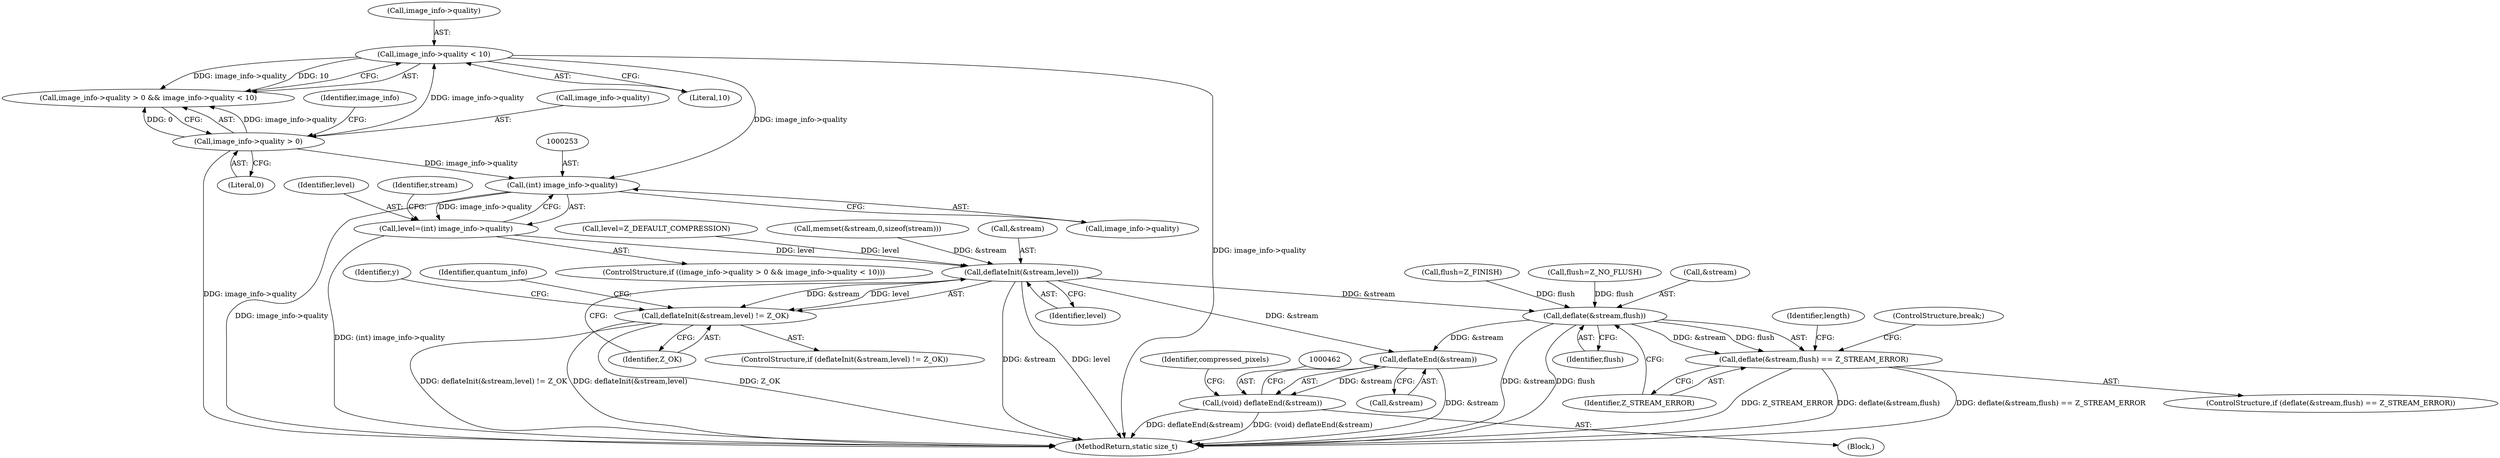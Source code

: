digraph "0_ImageMagick_8a43abefb38c5e29138e1c9c515b313363541c06@pointer" {
"1000252" [label="(Call,(int) image_info->quality)"];
"1000245" [label="(Call,image_info->quality < 10)"];
"1000240" [label="(Call,image_info->quality > 0)"];
"1000250" [label="(Call,level=(int) image_info->quality)"];
"1000259" [label="(Call,deflateInit(&stream,level))"];
"1000258" [label="(Call,deflateInit(&stream,level) != Z_OK)"];
"1000419" [label="(Call,deflate(&stream,flush))"];
"1000418" [label="(Call,deflate(&stream,flush) == Z_STREAM_ERROR)"];
"1000463" [label="(Call,deflateEnd(&stream))"];
"1000461" [label="(Call,(void) deflateEnd(&stream))"];
"1000239" [label="(Call,image_info->quality > 0 && image_info->quality < 10)"];
"1000420" [label="(Call,&stream)"];
"1000426" [label="(Identifier,length)"];
"1000235" [label="(Call,level=Z_DEFAULT_COMPRESSION)"];
"1000464" [label="(Call,&stream)"];
"1000251" [label="(Identifier,level)"];
"1000259" [label="(Call,deflateInit(&stream,level))"];
"1000418" [label="(Call,deflate(&stream,flush) == Z_STREAM_ERROR)"];
"1000244" [label="(Literal,0)"];
"1000249" [label="(Literal,10)"];
"1000266" [label="(Identifier,quantum_info)"];
"1000467" [label="(Identifier,compressed_pixels)"];
"1000258" [label="(Call,deflateInit(&stream,level) != Z_OK)"];
"1000261" [label="(Identifier,stream)"];
"1000246" [label="(Call,image_info->quality)"];
"1000263" [label="(Identifier,Z_OK)"];
"1000240" [label="(Call,image_info->quality > 0)"];
"1000262" [label="(Identifier,level)"];
"1000478" [label="(MethodReturn,static size_t)"];
"1000279" [label="(Identifier,y)"];
"1000241" [label="(Call,image_info->quality)"];
"1000424" [label="(ControlStructure,break;)"];
"1000254" [label="(Call,image_info->quality)"];
"1000419" [label="(Call,deflate(&stream,flush))"];
"1000417" [label="(ControlStructure,if (deflate(&stream,flush) == Z_STREAM_ERROR))"];
"1000461" [label="(Call,(void) deflateEnd(&stream))"];
"1000257" [label="(ControlStructure,if (deflateInit(&stream,level) != Z_OK))"];
"1000238" [label="(ControlStructure,if ((image_info->quality > 0 && image_info->quality < 10)))"];
"1000245" [label="(Call,image_info->quality < 10)"];
"1000422" [label="(Identifier,flush)"];
"1000398" [label="(Call,flush=Z_FINISH)"];
"1000224" [label="(Call,memset(&stream,0,sizeof(stream)))"];
"1000423" [label="(Identifier,Z_STREAM_ERROR)"];
"1000252" [label="(Call,(int) image_info->quality)"];
"1000250" [label="(Call,level=(int) image_info->quality)"];
"1000247" [label="(Identifier,image_info)"];
"1000260" [label="(Call,&stream)"];
"1000460" [label="(Block,)"];
"1000463" [label="(Call,deflateEnd(&stream))"];
"1000129" [label="(Call,flush=Z_NO_FLUSH)"];
"1000252" -> "1000250"  [label="AST: "];
"1000252" -> "1000254"  [label="CFG: "];
"1000253" -> "1000252"  [label="AST: "];
"1000254" -> "1000252"  [label="AST: "];
"1000250" -> "1000252"  [label="CFG: "];
"1000252" -> "1000478"  [label="DDG: image_info->quality"];
"1000252" -> "1000250"  [label="DDG: image_info->quality"];
"1000245" -> "1000252"  [label="DDG: image_info->quality"];
"1000240" -> "1000252"  [label="DDG: image_info->quality"];
"1000245" -> "1000239"  [label="AST: "];
"1000245" -> "1000249"  [label="CFG: "];
"1000246" -> "1000245"  [label="AST: "];
"1000249" -> "1000245"  [label="AST: "];
"1000239" -> "1000245"  [label="CFG: "];
"1000245" -> "1000478"  [label="DDG: image_info->quality"];
"1000245" -> "1000239"  [label="DDG: image_info->quality"];
"1000245" -> "1000239"  [label="DDG: 10"];
"1000240" -> "1000245"  [label="DDG: image_info->quality"];
"1000240" -> "1000239"  [label="AST: "];
"1000240" -> "1000244"  [label="CFG: "];
"1000241" -> "1000240"  [label="AST: "];
"1000244" -> "1000240"  [label="AST: "];
"1000247" -> "1000240"  [label="CFG: "];
"1000239" -> "1000240"  [label="CFG: "];
"1000240" -> "1000478"  [label="DDG: image_info->quality"];
"1000240" -> "1000239"  [label="DDG: image_info->quality"];
"1000240" -> "1000239"  [label="DDG: 0"];
"1000250" -> "1000238"  [label="AST: "];
"1000251" -> "1000250"  [label="AST: "];
"1000261" -> "1000250"  [label="CFG: "];
"1000250" -> "1000478"  [label="DDG: (int) image_info->quality"];
"1000250" -> "1000259"  [label="DDG: level"];
"1000259" -> "1000258"  [label="AST: "];
"1000259" -> "1000262"  [label="CFG: "];
"1000260" -> "1000259"  [label="AST: "];
"1000262" -> "1000259"  [label="AST: "];
"1000263" -> "1000259"  [label="CFG: "];
"1000259" -> "1000478"  [label="DDG: &stream"];
"1000259" -> "1000478"  [label="DDG: level"];
"1000259" -> "1000258"  [label="DDG: &stream"];
"1000259" -> "1000258"  [label="DDG: level"];
"1000224" -> "1000259"  [label="DDG: &stream"];
"1000235" -> "1000259"  [label="DDG: level"];
"1000259" -> "1000419"  [label="DDG: &stream"];
"1000259" -> "1000463"  [label="DDG: &stream"];
"1000258" -> "1000257"  [label="AST: "];
"1000258" -> "1000263"  [label="CFG: "];
"1000263" -> "1000258"  [label="AST: "];
"1000266" -> "1000258"  [label="CFG: "];
"1000279" -> "1000258"  [label="CFG: "];
"1000258" -> "1000478"  [label="DDG: deflateInit(&stream,level)"];
"1000258" -> "1000478"  [label="DDG: Z_OK"];
"1000258" -> "1000478"  [label="DDG: deflateInit(&stream,level) != Z_OK"];
"1000419" -> "1000418"  [label="AST: "];
"1000419" -> "1000422"  [label="CFG: "];
"1000420" -> "1000419"  [label="AST: "];
"1000422" -> "1000419"  [label="AST: "];
"1000423" -> "1000419"  [label="CFG: "];
"1000419" -> "1000478"  [label="DDG: &stream"];
"1000419" -> "1000478"  [label="DDG: flush"];
"1000419" -> "1000418"  [label="DDG: &stream"];
"1000419" -> "1000418"  [label="DDG: flush"];
"1000129" -> "1000419"  [label="DDG: flush"];
"1000398" -> "1000419"  [label="DDG: flush"];
"1000419" -> "1000463"  [label="DDG: &stream"];
"1000418" -> "1000417"  [label="AST: "];
"1000418" -> "1000423"  [label="CFG: "];
"1000423" -> "1000418"  [label="AST: "];
"1000424" -> "1000418"  [label="CFG: "];
"1000426" -> "1000418"  [label="CFG: "];
"1000418" -> "1000478"  [label="DDG: Z_STREAM_ERROR"];
"1000418" -> "1000478"  [label="DDG: deflate(&stream,flush) == Z_STREAM_ERROR"];
"1000418" -> "1000478"  [label="DDG: deflate(&stream,flush)"];
"1000463" -> "1000461"  [label="AST: "];
"1000463" -> "1000464"  [label="CFG: "];
"1000464" -> "1000463"  [label="AST: "];
"1000461" -> "1000463"  [label="CFG: "];
"1000463" -> "1000478"  [label="DDG: &stream"];
"1000463" -> "1000461"  [label="DDG: &stream"];
"1000461" -> "1000460"  [label="AST: "];
"1000462" -> "1000461"  [label="AST: "];
"1000467" -> "1000461"  [label="CFG: "];
"1000461" -> "1000478"  [label="DDG: (void) deflateEnd(&stream)"];
"1000461" -> "1000478"  [label="DDG: deflateEnd(&stream)"];
}
